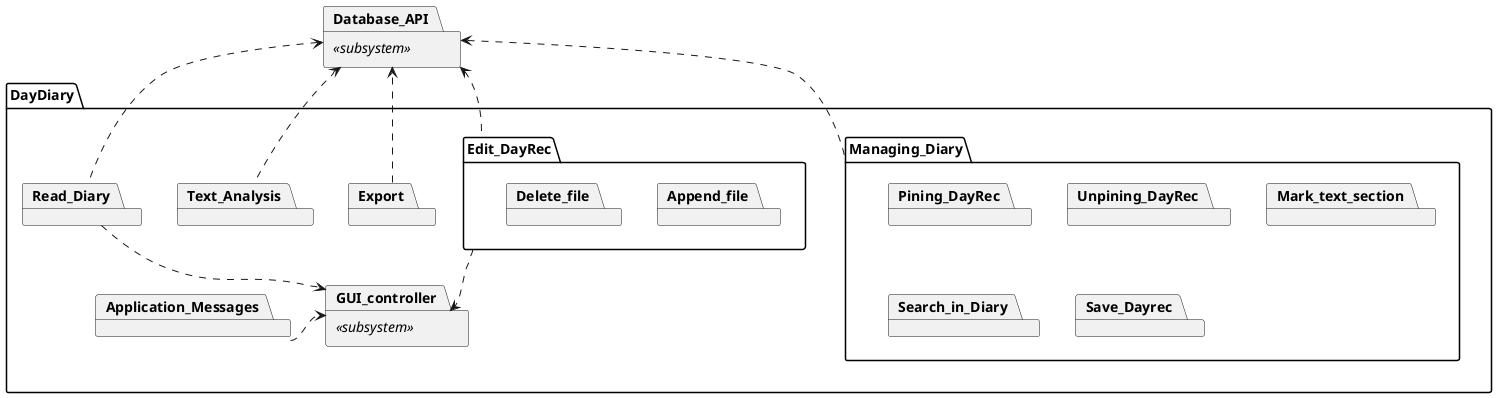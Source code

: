 'Logical view:
'----------------------------------
@startuml
package DayDiary {
    package Text_Analysis
    package Edit_DayRec {
        package Append_file
        package Delete_file
    }
    package Read_Diary
    package Managing_Diary {
        package Pining_DayRec
        package Unpining_DayRec
        package Mark_text_section
        package Search_in_Diary
        package Save_Dayrec
    }
    package GUI_controller <<subsystem>>
    package Export
    package Application_Messages
}

package Database_API <<subsystem>> {
}


Text_Analysis .up.> Database_API
Edit_DayRec .up.> Database_API 
Read_Diary .up.> Database_API
Managing_Diary .up.> Database_API
Export .right.> Database_API

Edit_DayRec ..> GUI_controller
Read_Diary ..> GUI_controller
Application_Messages .right.> GUI_controller
@enduml
'----------------------------------



Physical view
'----------------------------------
@startuml
left to right direction
node "Comptuter" <<device>> {
    
    node "Server" as server <<device>> {
        folder public {
            file index.html
        }

        folder "db-api" as dbapi {
            file db.java
        }

        folder "logic" as logic {
            file Linguistics.java as lang
            file Statistics.java as stat
            file General.java as gp
        }
   
    }
    
    node "Database" as db <<device>> {
        
    }
    
    node "WebBrowser" as wb <<device>> {
        
    } 
}

dbapi -up- db : "port 1433"
public -up- wb : "port 5000"

dbapi --> logic
public --> logic
@enduml
'----------------------------------



'----------------------------------
@startuml
@enduml
'----------------------------------